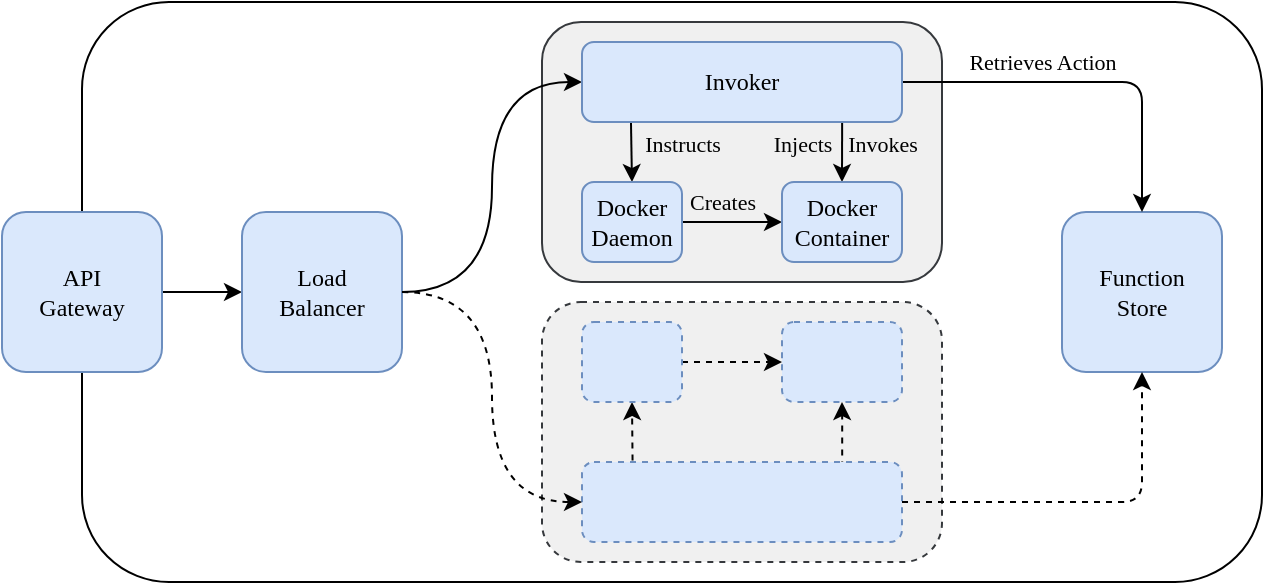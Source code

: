 <mxfile version="14.1.8" type="device"><diagram id="k58uWXT8fB6DtH82Debm" name="Page-1"><mxGraphModel dx="643" dy="389" grid="1" gridSize="10" guides="1" tooltips="1" connect="1" arrows="1" fold="1" page="1" pageScale="1" pageWidth="850" pageHeight="1100" math="0" shadow="0"><root><mxCell id="0"/><mxCell id="1" parent="0"/><mxCell id="k-COd4FPM9EjyDDE1vJO-2" value="" style="rounded=1;whiteSpace=wrap;html=1;fontFamily=Linux Biolinum O;movable=0;resizable=0;rotatable=0;deletable=0;editable=0;connectable=0;" parent="1" vertex="1"><mxGeometry x="200" y="190" width="590" height="290" as="geometry"/></mxCell><mxCell id="k-COd4FPM9EjyDDE1vJO-3" value="" style="rounded=1;whiteSpace=wrap;html=1;strokeColor=#36393d;fillColor=#f0f0f0;fontFamily=Linux Biolinum O;" parent="1" vertex="1"><mxGeometry x="430" y="200" width="200" height="130" as="geometry"/></mxCell><mxCell id="nHMy0Ra3rXzOD1rwKlbO-3" style="edgeStyle=orthogonalEdgeStyle;rounded=0;orthogonalLoop=1;jettySize=auto;html=1;entryX=0;entryY=0.5;entryDx=0;entryDy=0;fontFamily=Linux Biolinum O;" parent="1" source="nHMy0Ra3rXzOD1rwKlbO-1" target="nHMy0Ra3rXzOD1rwKlbO-2" edge="1"><mxGeometry relative="1" as="geometry"/></mxCell><mxCell id="nHMy0Ra3rXzOD1rwKlbO-1" value="&lt;div&gt;API&lt;/div&gt;&lt;div&gt;Gateway&lt;br&gt;&lt;/div&gt;" style="whiteSpace=wrap;html=1;aspect=fixed;fontFamily=Linux Biolinum O;rounded=1;glass=0;fillColor=#dae8fc;strokeColor=#6c8ebf;" parent="1" vertex="1"><mxGeometry x="160" y="295" width="80" height="80" as="geometry"/></mxCell><mxCell id="kVto_FSY9gnm2lWFdUT5-8" style="edgeStyle=orthogonalEdgeStyle;orthogonalLoop=1;jettySize=auto;html=1;exitX=1;exitY=0.5;exitDx=0;exitDy=0;entryX=0;entryY=0.5;entryDx=0;entryDy=0;curved=1;" parent="1" source="nHMy0Ra3rXzOD1rwKlbO-2" target="kVto_FSY9gnm2lWFdUT5-5" edge="1"><mxGeometry relative="1" as="geometry"/></mxCell><mxCell id="nHMy0Ra3rXzOD1rwKlbO-2" value="&lt;div&gt;Load&lt;/div&gt;&lt;div&gt;Balancer&lt;/div&gt;" style="whiteSpace=wrap;html=1;aspect=fixed;fontFamily=Linux Biolinum O;rounded=1;glass=0;fillColor=#dae8fc;strokeColor=#6c8ebf;" parent="1" vertex="1"><mxGeometry x="280" y="295" width="80" height="80" as="geometry"/></mxCell><mxCell id="k-COd4FPM9EjyDDE1vJO-11" value="Function&lt;br&gt;Store" style="whiteSpace=wrap;html=1;aspect=fixed;fontFamily=Linux Biolinum O;rounded=1;glass=0;sketch=0;shadow=0;fillColor=#dae8fc;strokeColor=#6c8ebf;" parent="1" vertex="1"><mxGeometry x="690" y="295" width="80" height="80" as="geometry"/></mxCell><mxCell id="SsehL3s1jMSIGuZdJ1rE-3" style="edgeStyle=orthogonalEdgeStyle;orthogonalLoop=1;jettySize=auto;html=1;exitX=1;exitY=0.5;exitDx=0;exitDy=0;entryX=0.5;entryY=0;entryDx=0;entryDy=0;rounded=1;" parent="1" source="kVto_FSY9gnm2lWFdUT5-5" target="k-COd4FPM9EjyDDE1vJO-11" edge="1"><mxGeometry relative="1" as="geometry"/></mxCell><mxCell id="SsehL3s1jMSIGuZdJ1rE-4" value="Retrieves Action" style="edgeLabel;html=1;align=center;verticalAlign=middle;resizable=0;points=[];fontFamily=Linux Biolinum O;labelBackgroundColor=none;" parent="SsehL3s1jMSIGuZdJ1rE-3" vertex="1" connectable="0"><mxGeometry x="0.034" y="-1" relative="1" as="geometry"><mxPoint x="-25.83" y="-11.03" as="offset"/></mxGeometry></mxCell><mxCell id="DYXVi48vgcsenFVhVGJR-4" style="edgeStyle=orthogonalEdgeStyle;rounded=0;orthogonalLoop=1;jettySize=auto;html=1;exitX=0.153;exitY=0.99;exitDx=0;exitDy=0;entryX=0.5;entryY=0;entryDx=0;entryDy=0;exitPerimeter=0;" edge="1" parent="1" source="kVto_FSY9gnm2lWFdUT5-5" target="SsehL3s1jMSIGuZdJ1rE-2"><mxGeometry relative="1" as="geometry"/></mxCell><mxCell id="DYXVi48vgcsenFVhVGJR-6" style="edgeStyle=orthogonalEdgeStyle;rounded=0;orthogonalLoop=1;jettySize=auto;html=1;exitX=0.813;exitY=0.97;exitDx=0;exitDy=0;entryX=0.5;entryY=0;entryDx=0;entryDy=0;exitPerimeter=0;" edge="1" parent="1" source="kVto_FSY9gnm2lWFdUT5-5" target="DYXVi48vgcsenFVhVGJR-2"><mxGeometry relative="1" as="geometry"/></mxCell><mxCell id="kVto_FSY9gnm2lWFdUT5-5" value="&lt;span style=&quot;font-family: &amp;#34;linux biolinum o&amp;#34;&quot;&gt;Invoker&lt;/span&gt;" style="rounded=1;whiteSpace=wrap;html=1;fillColor=#dae8fc;strokeColor=#6c8ebf;" parent="1" vertex="1"><mxGeometry x="450" y="210" width="160" height="40" as="geometry"/></mxCell><mxCell id="DYXVi48vgcsenFVhVGJR-3" style="edgeStyle=orthogonalEdgeStyle;rounded=0;orthogonalLoop=1;jettySize=auto;html=1;entryX=0;entryY=0.5;entryDx=0;entryDy=0;" edge="1" parent="1" source="SsehL3s1jMSIGuZdJ1rE-2" target="DYXVi48vgcsenFVhVGJR-2"><mxGeometry relative="1" as="geometry"/></mxCell><mxCell id="SsehL3s1jMSIGuZdJ1rE-2" value="&lt;div style=&quot;font-family: &amp;#34;linux biolinum o&amp;#34;&quot;&gt;Docker Daemon&lt;/div&gt;" style="rounded=1;whiteSpace=wrap;html=1;fillColor=#dae8fc;strokeColor=#6c8ebf;" parent="1" vertex="1"><mxGeometry x="450" y="280" width="50" height="40" as="geometry"/></mxCell><mxCell id="DYXVi48vgcsenFVhVGJR-2" value="&lt;div style=&quot;font-family: &amp;#34;linux biolinum o&amp;#34;&quot;&gt;Docker Container&lt;/div&gt;" style="rounded=1;whiteSpace=wrap;html=1;fillColor=#dae8fc;strokeColor=#6c8ebf;" vertex="1" parent="1"><mxGeometry x="550" y="280" width="60" height="40" as="geometry"/></mxCell><mxCell id="DYXVi48vgcsenFVhVGJR-5" value="Creates" style="edgeLabel;html=1;align=center;verticalAlign=middle;resizable=0;points=[];fontFamily=Linux Biolinum O;labelBackgroundColor=none;" vertex="1" connectable="0" parent="1"><mxGeometry x="520" y="290" as="geometry"/></mxCell><mxCell id="DYXVi48vgcsenFVhVGJR-7" value="Invokes" style="edgeLabel;html=1;align=center;verticalAlign=middle;resizable=0;points=[];fontFamily=Linux Biolinum O;labelBackgroundColor=none;spacingTop=1;spacingLeft=0;" vertex="1" connectable="0" parent="1"><mxGeometry x="600" y="260" as="geometry"/></mxCell><mxCell id="DYXVi48vgcsenFVhVGJR-8" value="Instructs" style="edgeLabel;html=1;align=center;verticalAlign=middle;resizable=0;points=[];fontFamily=Linux Biolinum O;labelBackgroundColor=none;spacingTop=1;" vertex="1" connectable="0" parent="1"><mxGeometry x="500" y="260" as="geometry"/></mxCell><mxCell id="DYXVi48vgcsenFVhVGJR-9" value="" style="rounded=1;whiteSpace=wrap;html=1;strokeColor=#36393d;fillColor=#f0f0f0;fontFamily=Linux Biolinum O;dashed=1;" vertex="1" parent="1"><mxGeometry x="430" y="340" width="200" height="130" as="geometry"/></mxCell><mxCell id="DYXVi48vgcsenFVhVGJR-11" style="edgeStyle=orthogonalEdgeStyle;rounded=0;orthogonalLoop=1;jettySize=auto;html=1;exitX=0.813;exitY=0.97;exitDx=0;exitDy=0;entryX=0.5;entryY=1;entryDx=0;entryDy=0;exitPerimeter=0;dashed=1;" edge="1" parent="1" source="DYXVi48vgcsenFVhVGJR-12" target="DYXVi48vgcsenFVhVGJR-15"><mxGeometry relative="1" as="geometry"/></mxCell><mxCell id="DYXVi48vgcsenFVhVGJR-22" style="edgeStyle=orthogonalEdgeStyle;rounded=1;orthogonalLoop=1;jettySize=auto;html=1;exitX=0.158;exitY=-0.02;exitDx=0;exitDy=0;entryX=0.5;entryY=1;entryDx=0;entryDy=0;dashed=1;exitPerimeter=0;" edge="1" parent="1" source="DYXVi48vgcsenFVhVGJR-12" target="DYXVi48vgcsenFVhVGJR-14"><mxGeometry relative="1" as="geometry"/></mxCell><mxCell id="DYXVi48vgcsenFVhVGJR-12" value="" style="rounded=1;whiteSpace=wrap;html=1;fillColor=#dae8fc;strokeColor=#6c8ebf;dashed=1;" vertex="1" parent="1"><mxGeometry x="450" y="420" width="160" height="40" as="geometry"/></mxCell><mxCell id="DYXVi48vgcsenFVhVGJR-13" style="edgeStyle=orthogonalEdgeStyle;rounded=0;orthogonalLoop=1;jettySize=auto;html=1;entryX=0;entryY=0.5;entryDx=0;entryDy=0;dashed=1;" edge="1" parent="1" source="DYXVi48vgcsenFVhVGJR-14" target="DYXVi48vgcsenFVhVGJR-15"><mxGeometry relative="1" as="geometry"/></mxCell><mxCell id="DYXVi48vgcsenFVhVGJR-14" value="&lt;div style=&quot;font-family: &amp;#34;linux biolinum o&amp;#34;&quot;&gt;&lt;br&gt;&lt;/div&gt;" style="rounded=1;whiteSpace=wrap;html=1;fillColor=#dae8fc;strokeColor=#6c8ebf;dashed=1;" vertex="1" parent="1"><mxGeometry x="450" y="350" width="50" height="40" as="geometry"/></mxCell><mxCell id="DYXVi48vgcsenFVhVGJR-19" style="edgeStyle=orthogonalEdgeStyle;rounded=1;orthogonalLoop=1;jettySize=auto;html=1;entryX=0.5;entryY=1;entryDx=0;entryDy=0;dashed=1;exitX=1;exitY=0.5;exitDx=0;exitDy=0;" edge="1" parent="1" source="DYXVi48vgcsenFVhVGJR-12" target="k-COd4FPM9EjyDDE1vJO-11"><mxGeometry relative="1" as="geometry"/></mxCell><mxCell id="DYXVi48vgcsenFVhVGJR-15" value="&lt;div style=&quot;font-family: &amp;#34;linux biolinum o&amp;#34;&quot;&gt;&lt;br&gt;&lt;/div&gt;" style="rounded=1;whiteSpace=wrap;html=1;fillColor=#dae8fc;strokeColor=#6c8ebf;dashed=1;" vertex="1" parent="1"><mxGeometry x="550" y="350" width="60" height="40" as="geometry"/></mxCell><mxCell id="DYXVi48vgcsenFVhVGJR-20" style="edgeStyle=orthogonalEdgeStyle;orthogonalLoop=1;jettySize=auto;html=1;entryX=0;entryY=0.5;entryDx=0;entryDy=0;dashed=1;curved=1;" edge="1" parent="1" source="nHMy0Ra3rXzOD1rwKlbO-2" target="DYXVi48vgcsenFVhVGJR-12"><mxGeometry relative="1" as="geometry"/></mxCell><mxCell id="DYXVi48vgcsenFVhVGJR-23" value="Injects" style="edgeLabel;html=1;align=center;verticalAlign=middle;resizable=0;points=[];fontFamily=Linux Biolinum O;labelBackgroundColor=none;spacingTop=1;" vertex="1" connectable="0" parent="1"><mxGeometry x="560" y="260" as="geometry"/></mxCell></root></mxGraphModel></diagram></mxfile>